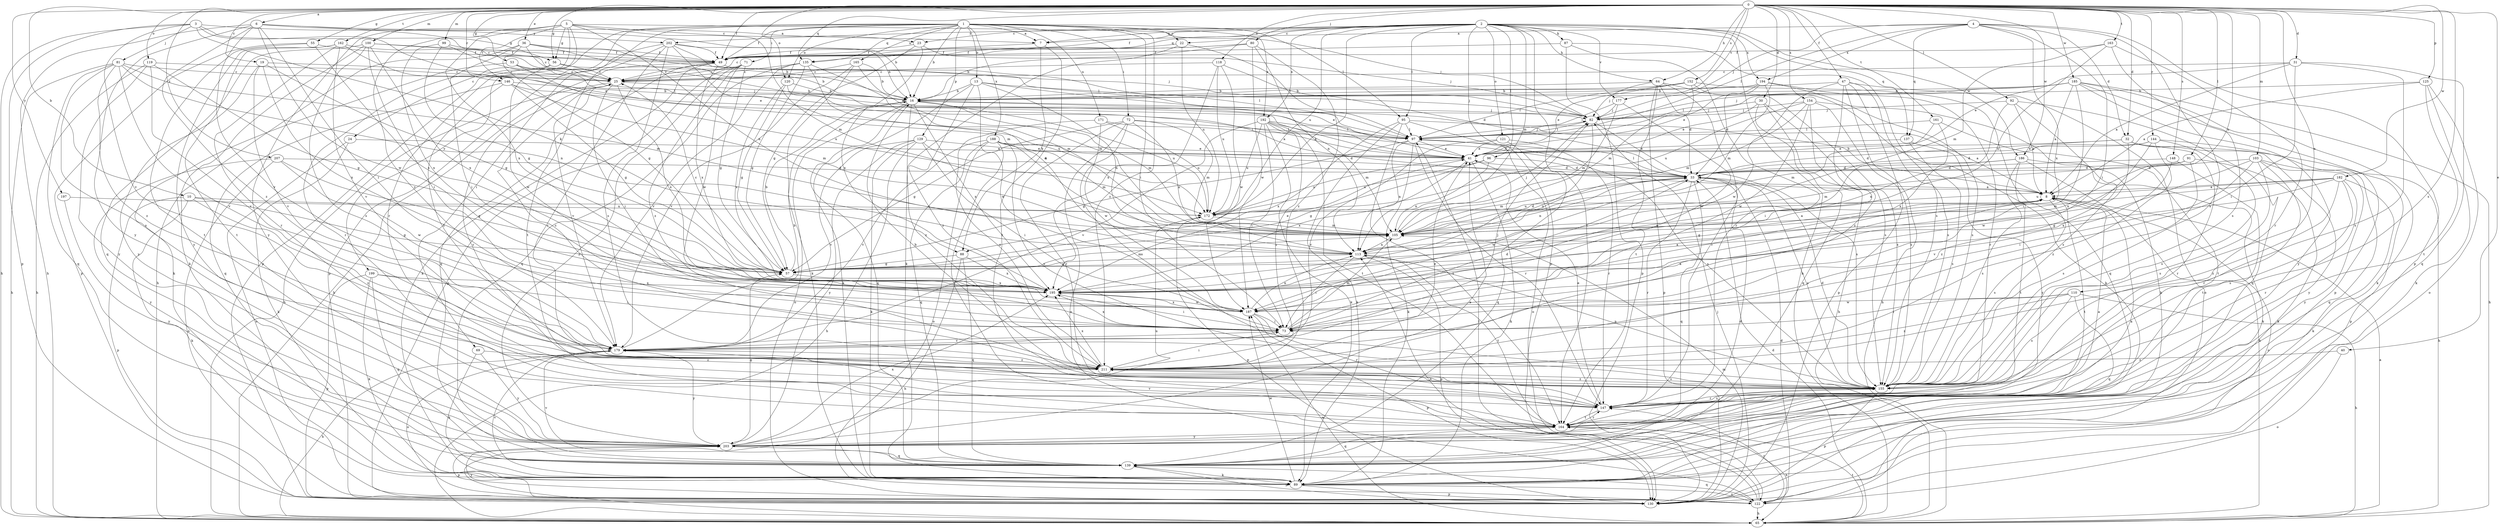 strict digraph  {
0;
1;
2;
3;
4;
5;
6;
7;
8;
10;
13;
16;
19;
22;
23;
24;
25;
30;
31;
32;
33;
36;
40;
41;
47;
49;
53;
55;
56;
57;
64;
65;
69;
71;
72;
73;
80;
81;
82;
87;
88;
89;
91;
92;
95;
96;
97;
99;
100;
103;
105;
110;
113;
118;
119;
120;
121;
122;
125;
129;
130;
135;
137;
139;
144;
146;
147;
148;
152;
154;
155;
161;
162;
163;
164;
165;
171;
172;
177;
179;
182;
185;
186;
187;
188;
192;
194;
195;
197;
199;
202;
203;
207;
211;
0 -> 6  [label=a];
0 -> 10  [label=b];
0 -> 19  [label=c];
0 -> 30  [label=d];
0 -> 31  [label=d];
0 -> 32  [label=d];
0 -> 36  [label=e];
0 -> 40  [label=e];
0 -> 47  [label=f];
0 -> 49  [label=f];
0 -> 53  [label=g];
0 -> 55  [label=g];
0 -> 56  [label=g];
0 -> 64  [label=h];
0 -> 80  [label=j];
0 -> 91  [label=l];
0 -> 92  [label=l];
0 -> 99  [label=m];
0 -> 100  [label=m];
0 -> 103  [label=m];
0 -> 110  [label=n];
0 -> 113  [label=n];
0 -> 118  [label=o];
0 -> 119  [label=o];
0 -> 120  [label=o];
0 -> 125  [label=p];
0 -> 135  [label=q];
0 -> 144  [label=r];
0 -> 146  [label=r];
0 -> 148  [label=s];
0 -> 152  [label=s];
0 -> 154  [label=s];
0 -> 155  [label=s];
0 -> 161  [label=t];
0 -> 162  [label=t];
0 -> 163  [label=t];
0 -> 177  [label=v];
0 -> 182  [label=w];
0 -> 185  [label=w];
0 -> 186  [label=w];
0 -> 197  [label=y];
0 -> 207  [label=z];
1 -> 7  [label=a];
1 -> 13  [label=b];
1 -> 16  [label=b];
1 -> 22  [label=c];
1 -> 49  [label=f];
1 -> 69  [label=i];
1 -> 71  [label=i];
1 -> 72  [label=i];
1 -> 73  [label=i];
1 -> 95  [label=l];
1 -> 120  [label=o];
1 -> 129  [label=p];
1 -> 130  [label=p];
1 -> 135  [label=q];
1 -> 165  [label=u];
1 -> 171  [label=u];
1 -> 188  [label=x];
1 -> 192  [label=x];
1 -> 199  [label=y];
1 -> 211  [label=z];
2 -> 7  [label=a];
2 -> 22  [label=c];
2 -> 23  [label=c];
2 -> 49  [label=f];
2 -> 64  [label=h];
2 -> 65  [label=h];
2 -> 87  [label=k];
2 -> 88  [label=k];
2 -> 95  [label=l];
2 -> 96  [label=l];
2 -> 105  [label=m];
2 -> 121  [label=o];
2 -> 130  [label=p];
2 -> 135  [label=q];
2 -> 137  [label=q];
2 -> 164  [label=t];
2 -> 172  [label=u];
2 -> 177  [label=v];
2 -> 186  [label=w];
2 -> 192  [label=x];
2 -> 194  [label=x];
2 -> 202  [label=y];
3 -> 41  [label=e];
3 -> 56  [label=g];
3 -> 65  [label=h];
3 -> 81  [label=j];
3 -> 88  [label=k];
3 -> 130  [label=p];
3 -> 179  [label=v];
3 -> 202  [label=y];
4 -> 7  [label=a];
4 -> 32  [label=d];
4 -> 73  [label=i];
4 -> 82  [label=j];
4 -> 97  [label=l];
4 -> 130  [label=p];
4 -> 137  [label=q];
4 -> 155  [label=s];
4 -> 194  [label=x];
4 -> 195  [label=x];
5 -> 23  [label=c];
5 -> 24  [label=c];
5 -> 56  [label=g];
5 -> 82  [label=j];
5 -> 105  [label=m];
5 -> 113  [label=n];
5 -> 146  [label=r];
5 -> 147  [label=r];
5 -> 179  [label=v];
5 -> 195  [label=x];
5 -> 203  [label=y];
6 -> 7  [label=a];
6 -> 16  [label=b];
6 -> 25  [label=c];
6 -> 65  [label=h];
6 -> 73  [label=i];
6 -> 179  [label=v];
6 -> 187  [label=w];
6 -> 203  [label=y];
6 -> 211  [label=z];
7 -> 49  [label=f];
7 -> 88  [label=k];
7 -> 164  [label=t];
8 -> 16  [label=b];
8 -> 57  [label=g];
8 -> 122  [label=o];
8 -> 155  [label=s];
8 -> 164  [label=t];
8 -> 172  [label=u];
10 -> 57  [label=g];
10 -> 89  [label=k];
10 -> 130  [label=p];
10 -> 172  [label=u];
10 -> 211  [label=z];
13 -> 16  [label=b];
13 -> 41  [label=e];
13 -> 82  [label=j];
13 -> 89  [label=k];
13 -> 113  [label=n];
13 -> 187  [label=w];
13 -> 211  [label=z];
16 -> 82  [label=j];
16 -> 105  [label=m];
16 -> 122  [label=o];
16 -> 139  [label=q];
16 -> 172  [label=u];
16 -> 195  [label=x];
16 -> 211  [label=z];
19 -> 25  [label=c];
19 -> 57  [label=g];
19 -> 179  [label=v];
19 -> 195  [label=x];
19 -> 203  [label=y];
22 -> 49  [label=f];
22 -> 89  [label=k];
22 -> 97  [label=l];
22 -> 172  [label=u];
23 -> 49  [label=f];
23 -> 57  [label=g];
23 -> 82  [label=j];
23 -> 195  [label=x];
24 -> 41  [label=e];
24 -> 89  [label=k];
24 -> 122  [label=o];
25 -> 16  [label=b];
25 -> 65  [label=h];
25 -> 73  [label=i];
25 -> 179  [label=v];
25 -> 195  [label=x];
30 -> 41  [label=e];
30 -> 65  [label=h];
30 -> 82  [label=j];
30 -> 139  [label=q];
30 -> 155  [label=s];
31 -> 8  [label=a];
31 -> 25  [label=c];
31 -> 41  [label=e];
31 -> 73  [label=i];
31 -> 139  [label=q];
31 -> 155  [label=s];
32 -> 33  [label=d];
32 -> 41  [label=e];
32 -> 130  [label=p];
32 -> 147  [label=r];
32 -> 203  [label=y];
32 -> 211  [label=z];
33 -> 8  [label=a];
33 -> 97  [label=l];
33 -> 105  [label=m];
33 -> 113  [label=n];
33 -> 139  [label=q];
33 -> 147  [label=r];
33 -> 155  [label=s];
33 -> 187  [label=w];
36 -> 16  [label=b];
36 -> 25  [label=c];
36 -> 49  [label=f];
36 -> 57  [label=g];
36 -> 65  [label=h];
36 -> 73  [label=i];
36 -> 82  [label=j];
40 -> 122  [label=o];
40 -> 211  [label=z];
41 -> 33  [label=d];
41 -> 89  [label=k];
41 -> 172  [label=u];
41 -> 195  [label=x];
47 -> 16  [label=b];
47 -> 65  [label=h];
47 -> 122  [label=o];
47 -> 130  [label=p];
47 -> 155  [label=s];
47 -> 187  [label=w];
47 -> 211  [label=z];
49 -> 25  [label=c];
49 -> 65  [label=h];
49 -> 89  [label=k];
49 -> 97  [label=l];
49 -> 139  [label=q];
49 -> 195  [label=x];
53 -> 25  [label=c];
53 -> 82  [label=j];
53 -> 89  [label=k];
53 -> 172  [label=u];
55 -> 49  [label=f];
55 -> 130  [label=p];
55 -> 164  [label=t];
55 -> 195  [label=x];
56 -> 16  [label=b];
56 -> 25  [label=c];
56 -> 147  [label=r];
56 -> 187  [label=w];
57 -> 16  [label=b];
57 -> 25  [label=c];
57 -> 41  [label=e];
57 -> 105  [label=m];
57 -> 195  [label=x];
64 -> 16  [label=b];
64 -> 33  [label=d];
64 -> 82  [label=j];
64 -> 130  [label=p];
64 -> 147  [label=r];
64 -> 155  [label=s];
64 -> 164  [label=t];
65 -> 8  [label=a];
65 -> 33  [label=d];
65 -> 164  [label=t];
65 -> 187  [label=w];
69 -> 89  [label=k];
69 -> 203  [label=y];
69 -> 211  [label=z];
71 -> 25  [label=c];
71 -> 57  [label=g];
71 -> 130  [label=p];
71 -> 187  [label=w];
71 -> 203  [label=y];
71 -> 211  [label=z];
72 -> 57  [label=g];
72 -> 97  [label=l];
72 -> 105  [label=m];
72 -> 113  [label=n];
72 -> 122  [label=o];
72 -> 147  [label=r];
72 -> 155  [label=s];
73 -> 8  [label=a];
73 -> 33  [label=d];
73 -> 105  [label=m];
73 -> 179  [label=v];
73 -> 195  [label=x];
80 -> 16  [label=b];
80 -> 25  [label=c];
80 -> 49  [label=f];
80 -> 113  [label=n];
80 -> 187  [label=w];
80 -> 211  [label=z];
81 -> 25  [label=c];
81 -> 65  [label=h];
81 -> 105  [label=m];
81 -> 113  [label=n];
81 -> 139  [label=q];
81 -> 155  [label=s];
81 -> 179  [label=v];
81 -> 211  [label=z];
82 -> 97  [label=l];
82 -> 155  [label=s];
82 -> 195  [label=x];
87 -> 49  [label=f];
87 -> 130  [label=p];
87 -> 147  [label=r];
87 -> 155  [label=s];
88 -> 57  [label=g];
88 -> 65  [label=h];
88 -> 139  [label=q];
88 -> 195  [label=x];
89 -> 122  [label=o];
89 -> 130  [label=p];
89 -> 179  [label=v];
89 -> 187  [label=w];
91 -> 33  [label=d];
91 -> 89  [label=k];
91 -> 105  [label=m];
91 -> 113  [label=n];
91 -> 155  [label=s];
92 -> 8  [label=a];
92 -> 82  [label=j];
92 -> 139  [label=q];
92 -> 155  [label=s];
92 -> 195  [label=x];
95 -> 8  [label=a];
95 -> 89  [label=k];
95 -> 97  [label=l];
95 -> 122  [label=o];
95 -> 164  [label=t];
95 -> 195  [label=x];
96 -> 33  [label=d];
96 -> 57  [label=g];
96 -> 113  [label=n];
96 -> 172  [label=u];
97 -> 41  [label=e];
97 -> 57  [label=g];
97 -> 82  [label=j];
97 -> 89  [label=k];
97 -> 113  [label=n];
97 -> 147  [label=r];
97 -> 155  [label=s];
99 -> 49  [label=f];
99 -> 57  [label=g];
99 -> 97  [label=l];
99 -> 195  [label=x];
100 -> 41  [label=e];
100 -> 49  [label=f];
100 -> 73  [label=i];
100 -> 89  [label=k];
100 -> 139  [label=q];
100 -> 155  [label=s];
100 -> 195  [label=x];
103 -> 33  [label=d];
103 -> 65  [label=h];
103 -> 73  [label=i];
103 -> 147  [label=r];
103 -> 155  [label=s];
103 -> 195  [label=x];
103 -> 203  [label=y];
105 -> 8  [label=a];
105 -> 33  [label=d];
105 -> 82  [label=j];
105 -> 113  [label=n];
110 -> 65  [label=h];
110 -> 73  [label=i];
110 -> 139  [label=q];
110 -> 155  [label=s];
110 -> 187  [label=w];
110 -> 211  [label=z];
113 -> 57  [label=g];
113 -> 73  [label=i];
113 -> 130  [label=p];
113 -> 164  [label=t];
118 -> 25  [label=c];
118 -> 33  [label=d];
118 -> 172  [label=u];
118 -> 187  [label=w];
118 -> 195  [label=x];
119 -> 25  [label=c];
119 -> 57  [label=g];
119 -> 65  [label=h];
119 -> 179  [label=v];
119 -> 203  [label=y];
120 -> 8  [label=a];
120 -> 16  [label=b];
120 -> 57  [label=g];
120 -> 195  [label=x];
121 -> 41  [label=e];
121 -> 139  [label=q];
121 -> 147  [label=r];
121 -> 179  [label=v];
122 -> 33  [label=d];
122 -> 65  [label=h];
122 -> 97  [label=l];
122 -> 113  [label=n];
122 -> 139  [label=q];
122 -> 147  [label=r];
122 -> 203  [label=y];
125 -> 8  [label=a];
125 -> 16  [label=b];
125 -> 89  [label=k];
125 -> 122  [label=o];
125 -> 164  [label=t];
129 -> 33  [label=d];
129 -> 41  [label=e];
129 -> 65  [label=h];
129 -> 73  [label=i];
129 -> 89  [label=k];
129 -> 179  [label=v];
129 -> 203  [label=y];
130 -> 82  [label=j];
130 -> 105  [label=m];
135 -> 25  [label=c];
135 -> 57  [label=g];
135 -> 105  [label=m];
135 -> 113  [label=n];
135 -> 139  [label=q];
135 -> 179  [label=v];
137 -> 41  [label=e];
137 -> 155  [label=s];
137 -> 203  [label=y];
139 -> 33  [label=d];
139 -> 89  [label=k];
139 -> 130  [label=p];
139 -> 179  [label=v];
144 -> 33  [label=d];
144 -> 41  [label=e];
144 -> 139  [label=q];
144 -> 155  [label=s];
144 -> 187  [label=w];
144 -> 211  [label=z];
146 -> 16  [label=b];
146 -> 57  [label=g];
146 -> 105  [label=m];
146 -> 139  [label=q];
146 -> 172  [label=u];
146 -> 211  [label=z];
147 -> 25  [label=c];
147 -> 41  [label=e];
147 -> 155  [label=s];
147 -> 164  [label=t];
148 -> 33  [label=d];
148 -> 164  [label=t];
148 -> 179  [label=v];
152 -> 16  [label=b];
152 -> 41  [label=e];
152 -> 89  [label=k];
152 -> 97  [label=l];
152 -> 105  [label=m];
152 -> 139  [label=q];
154 -> 73  [label=i];
154 -> 82  [label=j];
154 -> 89  [label=k];
154 -> 105  [label=m];
154 -> 155  [label=s];
154 -> 172  [label=u];
154 -> 187  [label=w];
155 -> 16  [label=b];
155 -> 33  [label=d];
155 -> 113  [label=n];
155 -> 130  [label=p];
155 -> 147  [label=r];
155 -> 211  [label=z];
161 -> 97  [label=l];
161 -> 105  [label=m];
161 -> 164  [label=t];
161 -> 195  [label=x];
162 -> 41  [label=e];
162 -> 49  [label=f];
162 -> 147  [label=r];
162 -> 164  [label=t];
162 -> 179  [label=v];
162 -> 203  [label=y];
163 -> 49  [label=f];
163 -> 105  [label=m];
163 -> 113  [label=n];
163 -> 147  [label=r];
163 -> 155  [label=s];
164 -> 8  [label=a];
164 -> 65  [label=h];
164 -> 139  [label=q];
164 -> 147  [label=r];
164 -> 179  [label=v];
164 -> 203  [label=y];
165 -> 16  [label=b];
165 -> 25  [label=c];
165 -> 89  [label=k];
165 -> 105  [label=m];
165 -> 179  [label=v];
171 -> 97  [label=l];
171 -> 172  [label=u];
171 -> 187  [label=w];
171 -> 211  [label=z];
172 -> 105  [label=m];
172 -> 130  [label=p];
177 -> 82  [label=j];
177 -> 97  [label=l];
177 -> 105  [label=m];
177 -> 187  [label=w];
179 -> 16  [label=b];
179 -> 65  [label=h];
179 -> 82  [label=j];
179 -> 122  [label=o];
179 -> 203  [label=y];
179 -> 211  [label=z];
182 -> 8  [label=a];
182 -> 57  [label=g];
182 -> 89  [label=k];
182 -> 105  [label=m];
182 -> 147  [label=r];
182 -> 155  [label=s];
182 -> 172  [label=u];
182 -> 211  [label=z];
185 -> 8  [label=a];
185 -> 16  [label=b];
185 -> 65  [label=h];
185 -> 73  [label=i];
185 -> 82  [label=j];
185 -> 89  [label=k];
185 -> 97  [label=l];
185 -> 130  [label=p];
185 -> 203  [label=y];
186 -> 33  [label=d];
186 -> 65  [label=h];
186 -> 89  [label=k];
186 -> 155  [label=s];
186 -> 164  [label=t];
186 -> 195  [label=x];
187 -> 73  [label=i];
187 -> 113  [label=n];
187 -> 130  [label=p];
187 -> 147  [label=r];
187 -> 195  [label=x];
188 -> 33  [label=d];
188 -> 41  [label=e];
188 -> 105  [label=m];
188 -> 122  [label=o];
188 -> 139  [label=q];
188 -> 155  [label=s];
188 -> 164  [label=t];
188 -> 179  [label=v];
192 -> 33  [label=d];
192 -> 73  [label=i];
192 -> 89  [label=k];
192 -> 97  [label=l];
192 -> 105  [label=m];
192 -> 164  [label=t];
192 -> 172  [label=u];
192 -> 179  [label=v];
192 -> 211  [label=z];
194 -> 16  [label=b];
194 -> 33  [label=d];
194 -> 41  [label=e];
194 -> 105  [label=m];
194 -> 147  [label=r];
194 -> 155  [label=s];
195 -> 8  [label=a];
195 -> 73  [label=i];
195 -> 187  [label=w];
197 -> 172  [label=u];
197 -> 203  [label=y];
199 -> 73  [label=i];
199 -> 89  [label=k];
199 -> 130  [label=p];
199 -> 139  [label=q];
199 -> 195  [label=x];
202 -> 16  [label=b];
202 -> 49  [label=f];
202 -> 97  [label=l];
202 -> 105  [label=m];
202 -> 130  [label=p];
202 -> 147  [label=r];
202 -> 155  [label=s];
202 -> 164  [label=t];
203 -> 8  [label=a];
203 -> 41  [label=e];
203 -> 57  [label=g];
203 -> 130  [label=p];
203 -> 139  [label=q];
203 -> 172  [label=u];
203 -> 195  [label=x];
207 -> 33  [label=d];
207 -> 57  [label=g];
207 -> 122  [label=o];
207 -> 187  [label=w];
207 -> 203  [label=y];
211 -> 25  [label=c];
211 -> 41  [label=e];
211 -> 73  [label=i];
211 -> 155  [label=s];
211 -> 195  [label=x];
}

